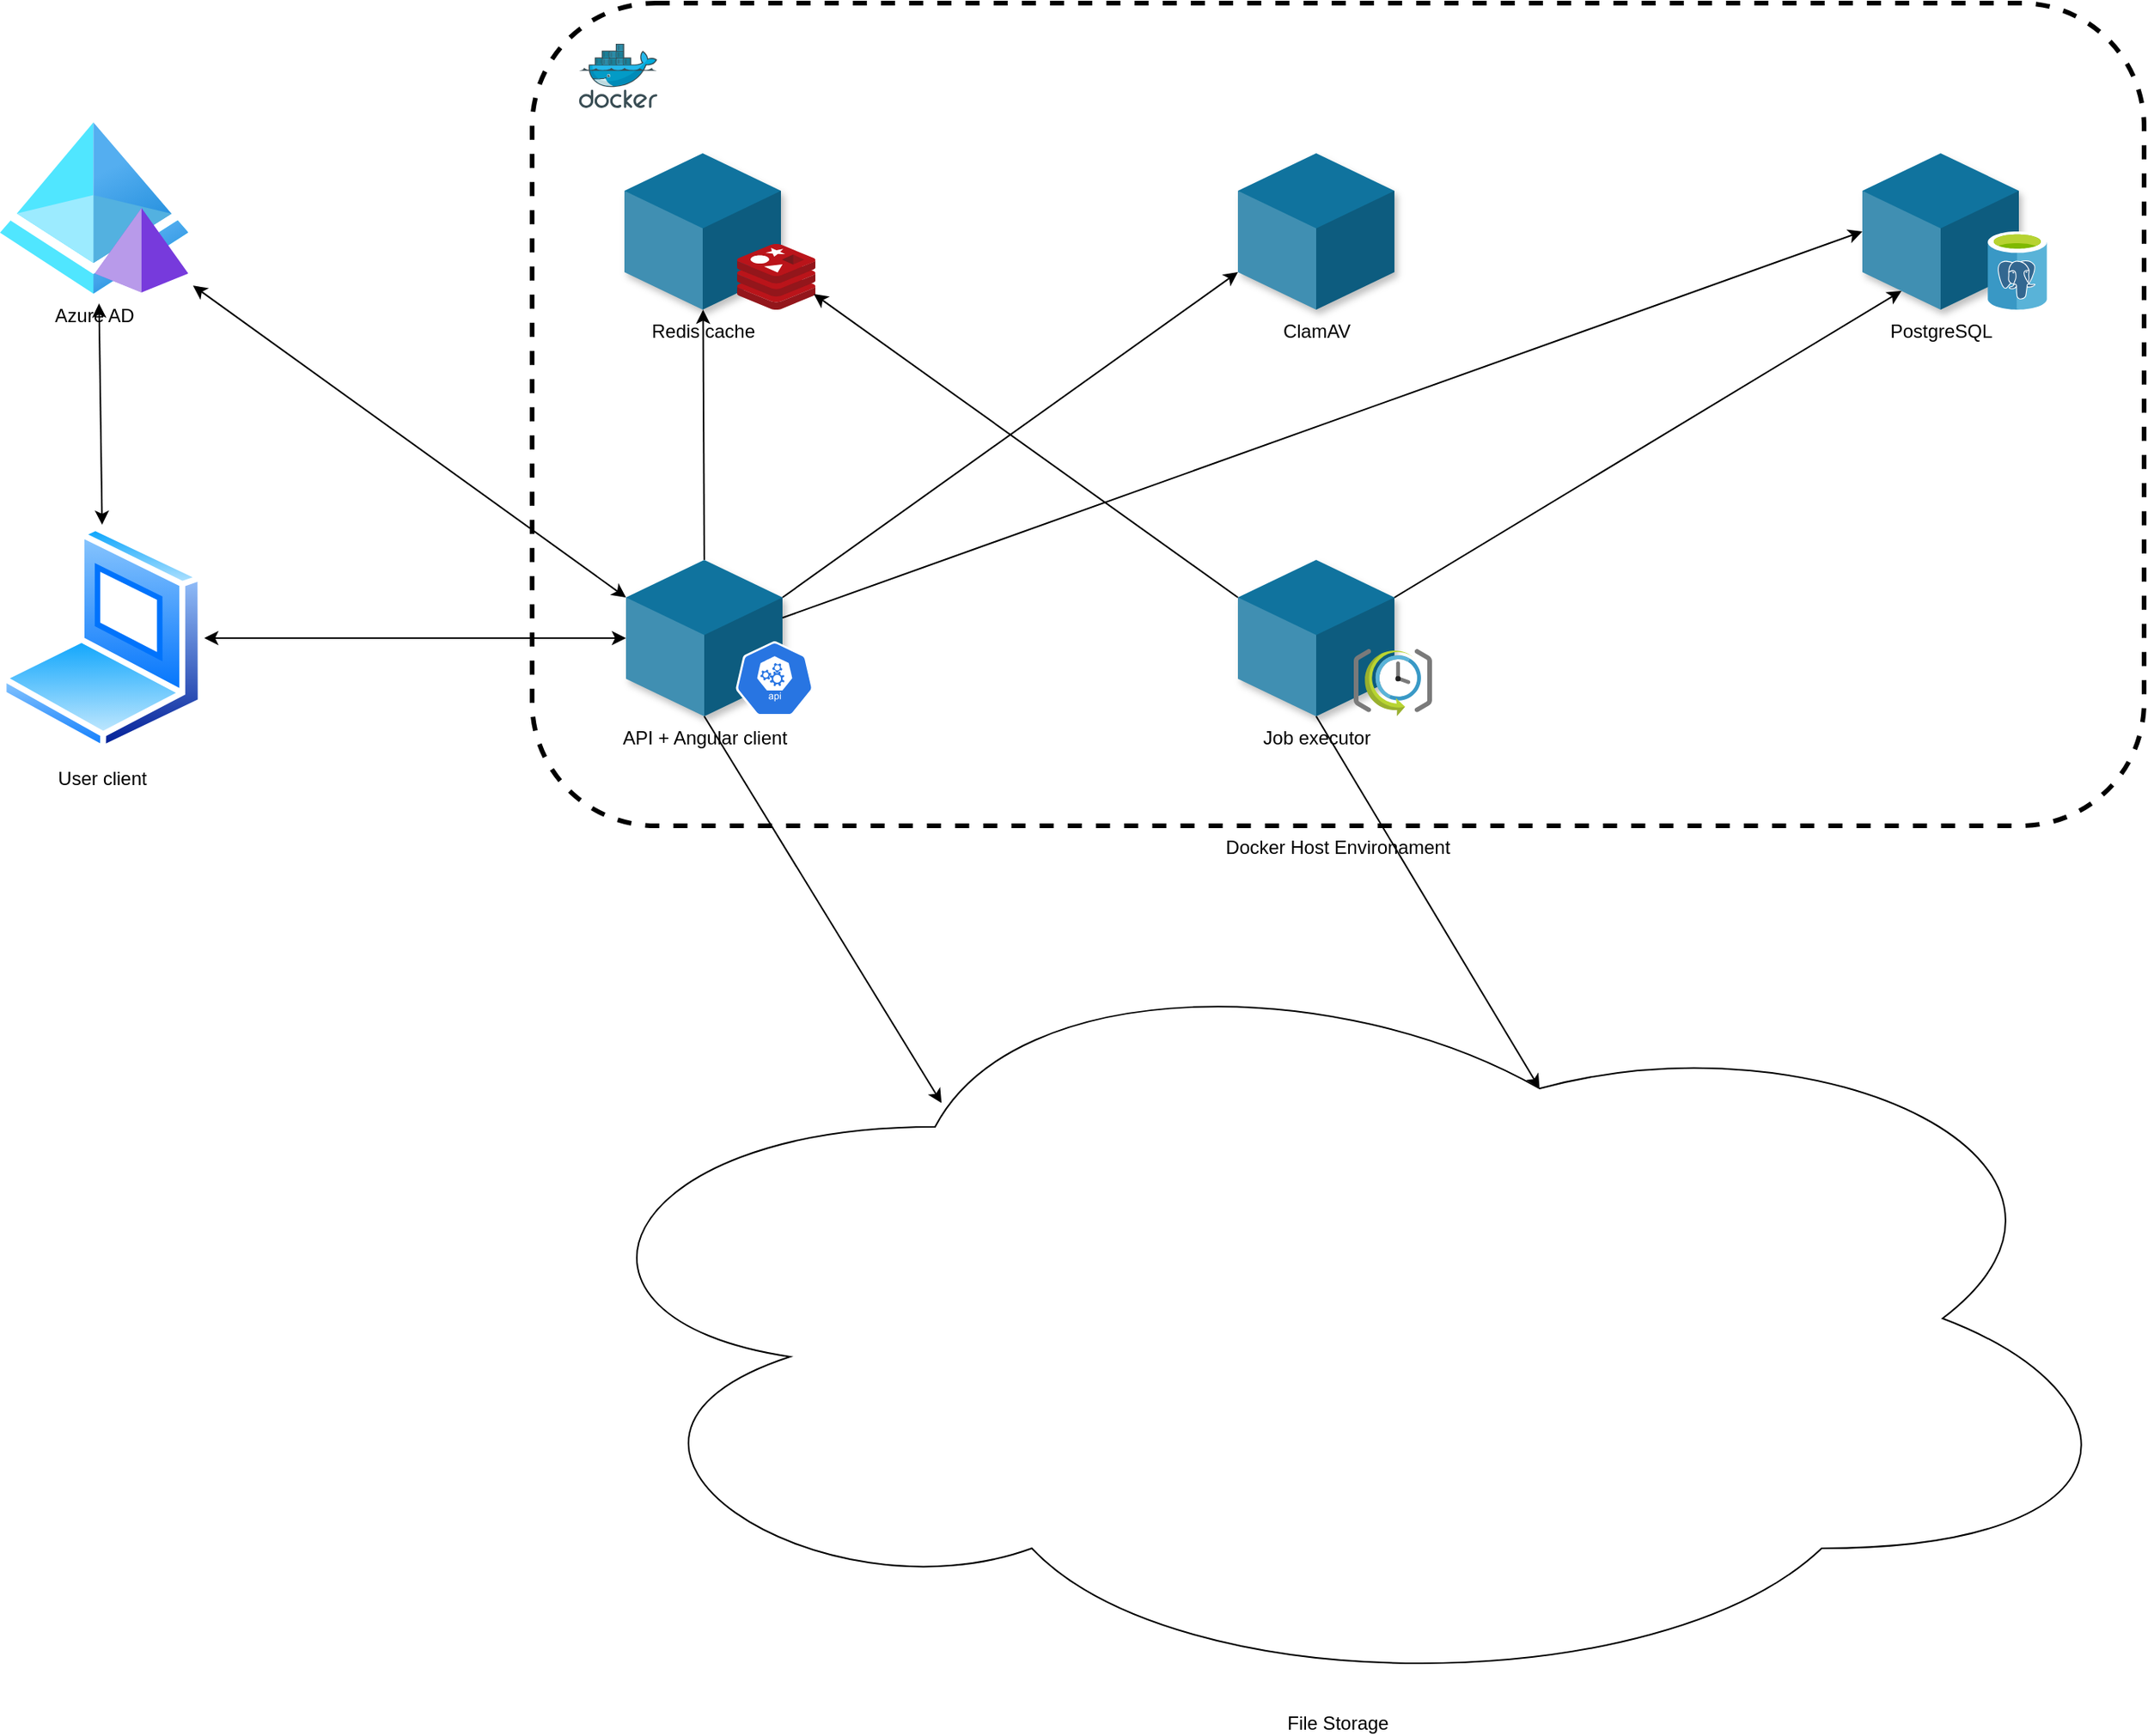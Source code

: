 <mxfile version="15.7.3" type="github">
  <diagram id="e6vr0kPbjMTlubADFca8" name="Page-1">
    <mxGraphModel dx="2031" dy="1074" grid="1" gridSize="10" guides="1" tooltips="1" connect="1" arrows="1" fold="1" page="1" pageScale="1" pageWidth="827" pageHeight="1169" math="0" shadow="0">
      <root>
        <mxCell id="0" />
        <mxCell id="1" parent="0" />
        <mxCell id="ce3dV2bPjubF25PgB8vf-2" value="&lt;div&gt;Docker Host Environament&lt;/div&gt;" style="rounded=1;whiteSpace=wrap;html=1;dashed=1;strokeWidth=3;labelPosition=center;verticalLabelPosition=bottom;align=center;verticalAlign=top;" vertex="1" parent="1">
          <mxGeometry x="400" y="94" width="1030" height="526" as="geometry" />
        </mxCell>
        <mxCell id="ce3dV2bPjubF25PgB8vf-1" value="" style="sketch=0;aspect=fixed;html=1;points=[];align=center;image;fontSize=12;image=img/lib/mscae/Docker.svg;" vertex="1" parent="1">
          <mxGeometry x="430" y="120" width="50" height="41" as="geometry" />
        </mxCell>
        <mxCell id="ce3dV2bPjubF25PgB8vf-6" value="File Storage" style="ellipse;shape=cloud;whiteSpace=wrap;html=1;strokeWidth=1;labelPosition=center;verticalLabelPosition=bottom;align=center;verticalAlign=top;" vertex="1" parent="1">
          <mxGeometry x="400" y="690" width="1030" height="490" as="geometry" />
        </mxCell>
        <mxCell id="ce3dV2bPjubF25PgB8vf-8" value="" style="group" vertex="1" connectable="0" parent="1">
          <mxGeometry x="1250" y="190" width="118" height="100" as="geometry" />
        </mxCell>
        <mxCell id="ce3dV2bPjubF25PgB8vf-4" value="&lt;div&gt;PostgreSQL&lt;/div&gt;" style="verticalLabelPosition=bottom;verticalAlign=top;html=1;shape=mxgraph.infographic.shadedCube;isoAngle=15;fillColor=#10739E;strokeColor=none;dashed=1;shadow=1;" vertex="1" parent="ce3dV2bPjubF25PgB8vf-8">
          <mxGeometry width="100" height="100" as="geometry" />
        </mxCell>
        <mxCell id="ce3dV2bPjubF25PgB8vf-7" value="" style="sketch=0;aspect=fixed;html=1;points=[];align=center;image;fontSize=12;image=img/lib/mscae/Azure_Database_for_PostgreSQL_servers.svg;strokeWidth=1;" vertex="1" parent="ce3dV2bPjubF25PgB8vf-8">
          <mxGeometry x="80" y="50" width="38" height="50" as="geometry" />
        </mxCell>
        <mxCell id="ce3dV2bPjubF25PgB8vf-10" value="" style="group;shadow=1;" vertex="1" connectable="0" parent="1">
          <mxGeometry x="851" y="190" width="128" height="100" as="geometry" />
        </mxCell>
        <mxCell id="ce3dV2bPjubF25PgB8vf-5" value="&lt;div&gt;ClamAV&lt;/div&gt;" style="verticalLabelPosition=bottom;verticalAlign=top;html=1;shape=mxgraph.infographic.shadedCube;isoAngle=15;fillColor=#10739E;strokeColor=none;dashed=1;shadow=1;" vertex="1" parent="ce3dV2bPjubF25PgB8vf-10">
          <mxGeometry width="100" height="100" as="geometry" />
        </mxCell>
        <mxCell id="ce3dV2bPjubF25PgB8vf-9" value="" style="shape=image;html=1;verticalAlign=top;verticalLabelPosition=bottom;labelBackgroundColor=#ffffff;imageAspect=0;aspect=fixed;image=https://cdn3.iconfinder.com/data/icons/softwaredemo/PNG/128x128/Shield_Red.png;strokeWidth=1;" vertex="1" parent="ce3dV2bPjubF25PgB8vf-10">
          <mxGeometry x="70" y="42" width="58" height="58" as="geometry" />
        </mxCell>
        <mxCell id="ce3dV2bPjubF25PgB8vf-12" value="" style="group" vertex="1" connectable="0" parent="1">
          <mxGeometry x="460" y="450" width="120" height="100" as="geometry" />
        </mxCell>
        <mxCell id="ce3dV2bPjubF25PgB8vf-3" value="&lt;div&gt;API + Angular client&lt;/div&gt;" style="verticalLabelPosition=bottom;verticalAlign=top;html=1;shape=mxgraph.infographic.shadedCube;isoAngle=15;fillColor=#10739E;strokeColor=none;dashed=1;shadow=1;" vertex="1" parent="ce3dV2bPjubF25PgB8vf-12">
          <mxGeometry width="100" height="100" as="geometry" />
        </mxCell>
        <mxCell id="ce3dV2bPjubF25PgB8vf-11" value="" style="sketch=0;html=1;dashed=0;whitespace=wrap;fillColor=#2875E2;strokeColor=#ffffff;points=[[0.005,0.63,0],[0.1,0.2,0],[0.9,0.2,0],[0.5,0,0],[0.995,0.63,0],[0.72,0.99,0],[0.5,1,0],[0.28,0.99,0]];shape=mxgraph.kubernetes.icon;prIcon=api" vertex="1" parent="ce3dV2bPjubF25PgB8vf-12">
          <mxGeometry x="70" y="52" width="50" height="48" as="geometry" />
        </mxCell>
        <mxCell id="ce3dV2bPjubF25PgB8vf-15" value="" style="group" vertex="1" connectable="0" parent="1">
          <mxGeometry x="851" y="450" width="124" height="100" as="geometry" />
        </mxCell>
        <mxCell id="ce3dV2bPjubF25PgB8vf-13" value="&lt;div&gt;Job executor&lt;/div&gt;" style="verticalLabelPosition=bottom;verticalAlign=top;html=1;shape=mxgraph.infographic.shadedCube;isoAngle=15;fillColor=#10739E;strokeColor=none;shadow=1;" vertex="1" parent="ce3dV2bPjubF25PgB8vf-15">
          <mxGeometry width="100" height="100" as="geometry" />
        </mxCell>
        <mxCell id="ce3dV2bPjubF25PgB8vf-14" value="" style="sketch=0;aspect=fixed;html=1;points=[];align=center;image;fontSize=12;image=img/lib/mscae/SchedulerJobCollection.svg;strokeWidth=1;" vertex="1" parent="ce3dV2bPjubF25PgB8vf-15">
          <mxGeometry x="74" y="57" width="50" height="43" as="geometry" />
        </mxCell>
        <mxCell id="ce3dV2bPjubF25PgB8vf-18" value="" style="group" vertex="1" connectable="0" parent="1">
          <mxGeometry x="459" y="190" width="122" height="100" as="geometry" />
        </mxCell>
        <mxCell id="ce3dV2bPjubF25PgB8vf-16" value="Redis cache" style="verticalLabelPosition=bottom;verticalAlign=top;html=1;shape=mxgraph.infographic.shadedCube;isoAngle=15;fillColor=#10739E;strokeColor=none;shadow=1;" vertex="1" parent="ce3dV2bPjubF25PgB8vf-18">
          <mxGeometry width="100" height="100" as="geometry" />
        </mxCell>
        <mxCell id="ce3dV2bPjubF25PgB8vf-17" value="" style="sketch=0;aspect=fixed;html=1;points=[];align=center;image;fontSize=12;image=img/lib/mscae/Cache_Redis_Product.svg;strokeWidth=1;" vertex="1" parent="ce3dV2bPjubF25PgB8vf-18">
          <mxGeometry x="72" y="58" width="50" height="42" as="geometry" />
        </mxCell>
        <mxCell id="ce3dV2bPjubF25PgB8vf-19" value="Azure AD" style="aspect=fixed;html=1;points=[];align=center;image;fontSize=12;image=img/lib/azure2/identity/Azure_AD_Domain_Services.svg;strokeWidth=1;" vertex="1" parent="1">
          <mxGeometry x="60" y="170" width="120.31" height="110" as="geometry" />
        </mxCell>
        <mxCell id="ce3dV2bPjubF25PgB8vf-27" style="rounded=0;orthogonalLoop=1;jettySize=auto;html=1;exitX=0;exitY=0;exitDx=100;exitDy=24.008;exitPerimeter=0;entryX=0;entryY=0;entryDx=0;entryDy=75.992;entryPerimeter=0;" edge="1" parent="1" source="ce3dV2bPjubF25PgB8vf-3" target="ce3dV2bPjubF25PgB8vf-5">
          <mxGeometry relative="1" as="geometry" />
        </mxCell>
        <mxCell id="ce3dV2bPjubF25PgB8vf-28" style="edgeStyle=none;rounded=0;orthogonalLoop=1;jettySize=auto;html=1;exitX=0.5;exitY=0;exitDx=0;exitDy=0;exitPerimeter=0;" edge="1" parent="1" source="ce3dV2bPjubF25PgB8vf-3" target="ce3dV2bPjubF25PgB8vf-16">
          <mxGeometry relative="1" as="geometry" />
        </mxCell>
        <mxCell id="ce3dV2bPjubF25PgB8vf-29" style="edgeStyle=none;rounded=0;orthogonalLoop=1;jettySize=auto;html=1;exitX=0;exitY=0;exitDx=100;exitDy=37.004;exitPerimeter=0;entryX=0;entryY=0;entryDx=0;entryDy=50;entryPerimeter=0;" edge="1" parent="1" source="ce3dV2bPjubF25PgB8vf-3" target="ce3dV2bPjubF25PgB8vf-4">
          <mxGeometry relative="1" as="geometry" />
        </mxCell>
        <mxCell id="ce3dV2bPjubF25PgB8vf-30" style="edgeStyle=none;rounded=0;orthogonalLoop=1;jettySize=auto;html=1;exitX=0;exitY=0;exitDx=0;exitDy=24.008;exitPerimeter=0;" edge="1" parent="1" source="ce3dV2bPjubF25PgB8vf-13">
          <mxGeometry relative="1" as="geometry">
            <mxPoint x="580" y="280" as="targetPoint" />
          </mxGeometry>
        </mxCell>
        <mxCell id="ce3dV2bPjubF25PgB8vf-31" style="edgeStyle=none;rounded=0;orthogonalLoop=1;jettySize=auto;html=1;exitX=0;exitY=0;exitDx=100;exitDy=24.008;exitPerimeter=0;entryX=0;entryY=0;entryDx=25;entryDy=87.996;entryPerimeter=0;" edge="1" parent="1" source="ce3dV2bPjubF25PgB8vf-13" target="ce3dV2bPjubF25PgB8vf-4">
          <mxGeometry relative="1" as="geometry" />
        </mxCell>
        <mxCell id="ce3dV2bPjubF25PgB8vf-33" style="edgeStyle=none;rounded=0;orthogonalLoop=1;jettySize=auto;html=1;exitX=0.5;exitY=0;exitDx=0;exitDy=0;entryX=0.526;entryY=1.055;entryDx=0;entryDy=0;entryPerimeter=0;startArrow=classic;startFill=1;" edge="1" parent="1" source="ce3dV2bPjubF25PgB8vf-32" target="ce3dV2bPjubF25PgB8vf-19">
          <mxGeometry relative="1" as="geometry" />
        </mxCell>
        <mxCell id="ce3dV2bPjubF25PgB8vf-34" style="edgeStyle=none;rounded=0;orthogonalLoop=1;jettySize=auto;html=1;exitX=1;exitY=0.5;exitDx=0;exitDy=0;entryX=0;entryY=0;entryDx=0;entryDy=50;entryPerimeter=0;strokeColor=default;startArrow=classic;startFill=1;" edge="1" parent="1" source="ce3dV2bPjubF25PgB8vf-32" target="ce3dV2bPjubF25PgB8vf-3">
          <mxGeometry relative="1" as="geometry" />
        </mxCell>
        <mxCell id="ce3dV2bPjubF25PgB8vf-32" value="User client" style="aspect=fixed;perimeter=ellipsePerimeter;html=1;align=center;shadow=0;dashed=0;spacingTop=3;image;image=img/lib/active_directory/laptop_client.svg;strokeWidth=1;" vertex="1" parent="1">
          <mxGeometry x="60" y="427.5" width="130.5" height="145" as="geometry" />
        </mxCell>
        <mxCell id="ce3dV2bPjubF25PgB8vf-35" style="edgeStyle=none;rounded=0;orthogonalLoop=1;jettySize=auto;html=1;exitX=0;exitY=0;exitDx=0;exitDy=24.008;exitPerimeter=0;entryX=1.025;entryY=0.951;entryDx=0;entryDy=0;entryPerimeter=0;startArrow=classic;startFill=1;" edge="1" parent="1" source="ce3dV2bPjubF25PgB8vf-3" target="ce3dV2bPjubF25PgB8vf-19">
          <mxGeometry relative="1" as="geometry" />
        </mxCell>
        <mxCell id="ce3dV2bPjubF25PgB8vf-36" style="edgeStyle=none;rounded=0;orthogonalLoop=1;jettySize=auto;html=1;exitX=0.5;exitY=1;exitDx=0;exitDy=0;exitPerimeter=0;entryX=0.254;entryY=0.219;entryDx=0;entryDy=0;entryPerimeter=0;startArrow=none;startFill=0;strokeColor=default;" edge="1" parent="1" source="ce3dV2bPjubF25PgB8vf-3" target="ce3dV2bPjubF25PgB8vf-6">
          <mxGeometry relative="1" as="geometry" />
        </mxCell>
        <mxCell id="ce3dV2bPjubF25PgB8vf-37" style="edgeStyle=none;rounded=0;orthogonalLoop=1;jettySize=auto;html=1;exitX=0.5;exitY=1;exitDx=0;exitDy=0;exitPerimeter=0;entryX=0.625;entryY=0.2;entryDx=0;entryDy=0;entryPerimeter=0;startArrow=none;startFill=0;strokeColor=default;" edge="1" parent="1" source="ce3dV2bPjubF25PgB8vf-13" target="ce3dV2bPjubF25PgB8vf-6">
          <mxGeometry relative="1" as="geometry" />
        </mxCell>
      </root>
    </mxGraphModel>
  </diagram>
</mxfile>
